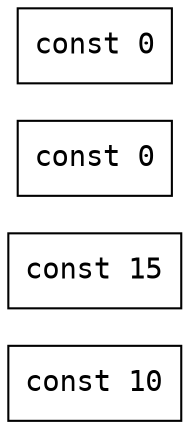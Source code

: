 digraph DF {
  rankdir=LR;
  node [shape=box,fontname="monospace"];
  0 [label="const 10"];
  1 [label="const 15"];
  2 [label="const 0"];
  3 [label="const 0"];
}

